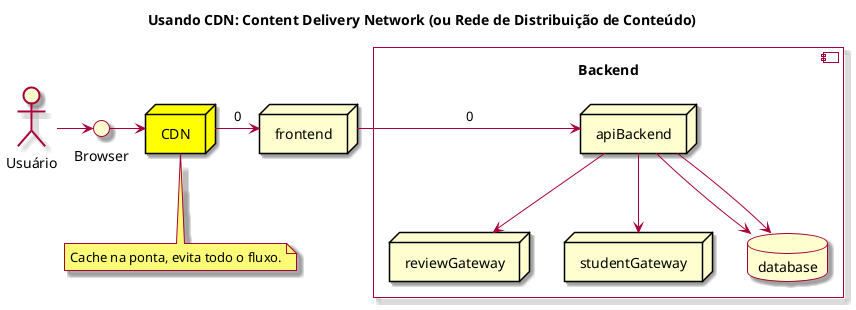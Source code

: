 @startuml

skin rose

Title: Usando CDN: Content Delivery Network (ou Rede de Distribuição de Conteúdo)

actor "Usuário" as actor
interface "Browser" as browser
node CDN as cdn #yellow
node frontend

actor -> browser
browser -> cdn


component "Backend\n" {

  node "apiBackend" as backend
  node reviewGateway as reviewGateway
  node studentGateway as studentGateway
  database database

  backend --> database
  backend --> database
  backend --> reviewGateway
  backend --> studentGateway
}

cdn -> frontend: 0
note bottom of cdn: Cache na ponta, evita todo o fluxo.
frontend -> backend: 0

@enduml